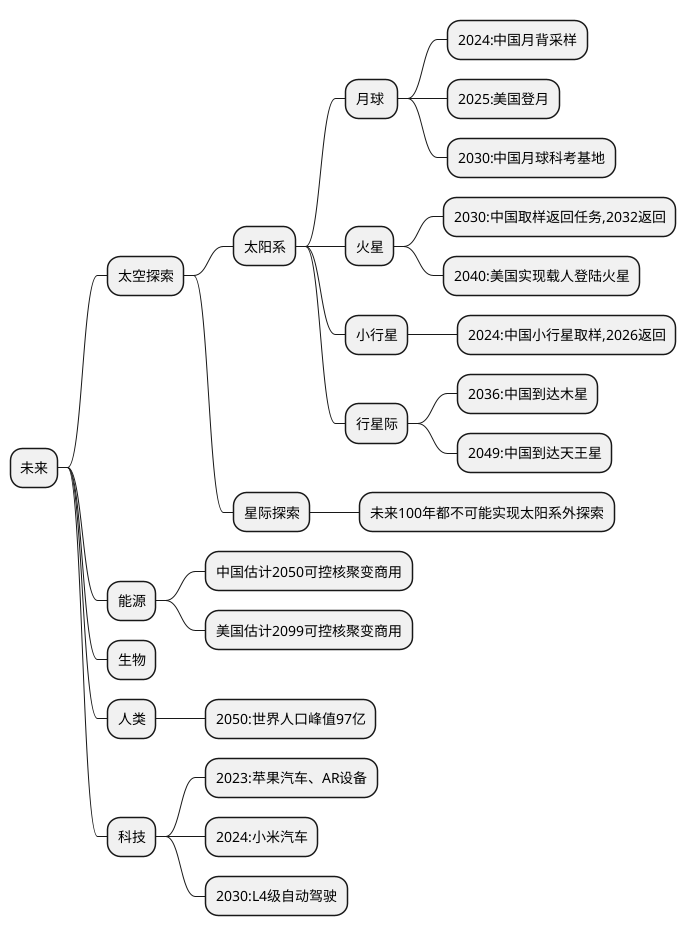 @startmindmap 未来
* 未来
** 太空探索
*** 太阳系
**** 月球 
***** 2024:中国月背采样
***** 2025:美国登月
***** 2030:中国月球科考基地
**** 火星
***** 2030:中国取样返回任务,2032返回
***** 2040:美国实现载人登陆火星
**** 小行星
***** 2024:中国小行星取样,2026返回
**** 行星际
***** 2036:中国到达木星
***** 2049:中国到达天王星
*** 星际探索
**** 未来100年都不可能实现太阳系外探索
** 能源
*** 中国估计2050可控核聚变商用
*** 美国估计2099可控核聚变商用
** 生物
** 人类
*** 2050:世界人口峰值97亿
** 科技
*** 2023:苹果汽车、AR设备
*** 2024:小米汽车
*** 2030:L4级自动驾驶
@endmindmap